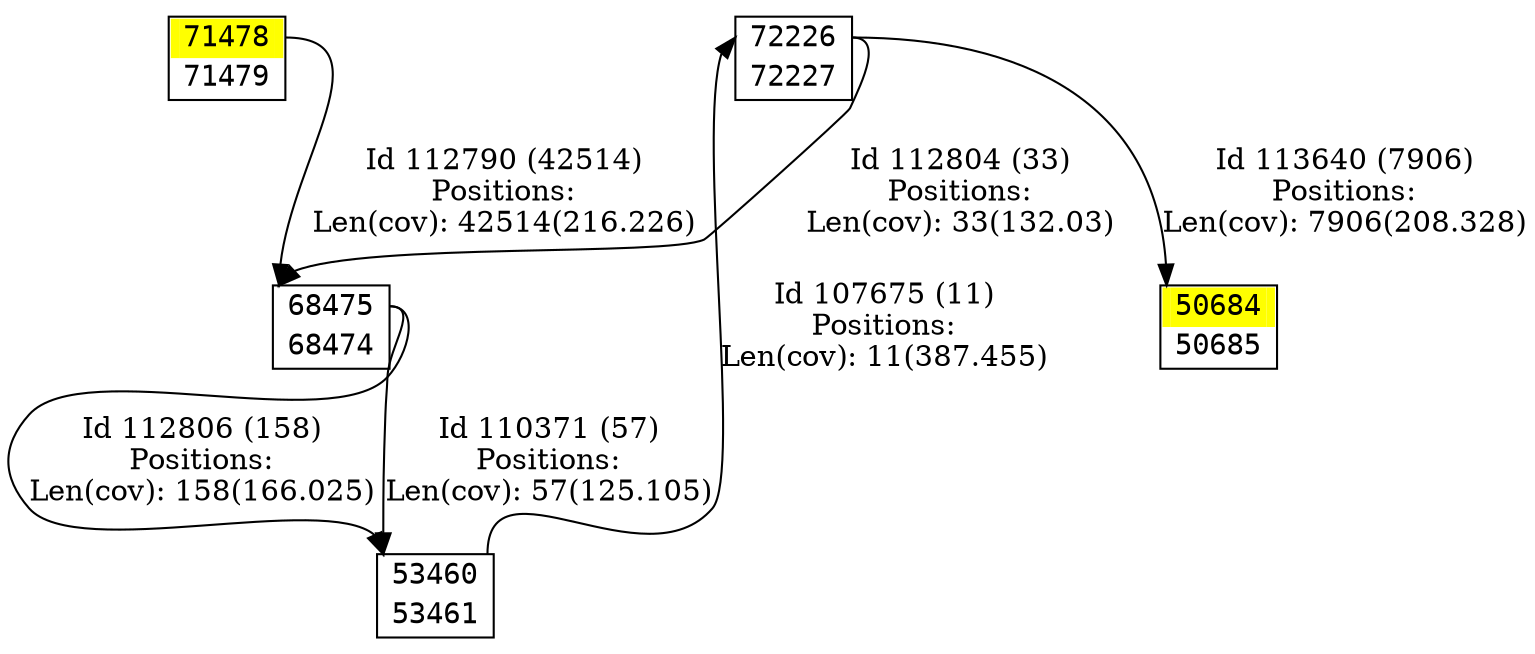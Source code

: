 digraph graph_picture {
node[fontname=<Courier> ,penwidth=<1.8> ,shape=<plaintext> ]
vertex_50684_50685[label=<<TABLE BORDER="1" CELLSPACING="0" >
<TR><TD BORDER="0" PORT = "port_50684_in" color="yellow" bgcolor="yellow" ></TD><TD BORDER="0" color="yellow" bgcolor="yellow" >50684</TD><TD BORDER="0" PORT = "port_50684_out" color="yellow" bgcolor="yellow" ></TD></TR>
<TR><TD BORDER="0" PORT = "port_50685_out" color="white" bgcolor="white" ></TD><TD BORDER="0" color="white" bgcolor="white" >50685</TD><TD BORDER="0" PORT = "port_50685_in" color="white" bgcolor="white" ></TD></TR>
</TABLE>> ,color=<black> ,URL=</vertex/50684.svg> ]
vertex_53460_53461[label=<<TABLE BORDER="1" CELLSPACING="0" >
<TR><TD BORDER="0" PORT = "port_53460_in" color="white" bgcolor="white" ></TD><TD BORDER="0" color="white" bgcolor="white" >53460</TD><TD BORDER="0" PORT = "port_53460_out" color="white" bgcolor="white" ></TD></TR>
<TR><TD BORDER="0" PORT = "port_53461_out" color="white" bgcolor="white" ></TD><TD BORDER="0" color="white" bgcolor="white" >53461</TD><TD BORDER="0" PORT = "port_53461_in" color="white" bgcolor="white" ></TD></TR>
</TABLE>> ,color=<black> ,URL=</vertex/53460.svg> ]
vertex_68474_68475[label=<<TABLE BORDER="1" CELLSPACING="0" >
<TR><TD BORDER="0" PORT = "port_68475_in" color="white" bgcolor="white" ></TD><TD BORDER="0" color="white" bgcolor="white" >68475</TD><TD BORDER="0" PORT = "port_68475_out" color="white" bgcolor="white" ></TD></TR>
<TR><TD BORDER="0" PORT = "port_68474_out" color="white" bgcolor="white" ></TD><TD BORDER="0" color="white" bgcolor="white" >68474</TD><TD BORDER="0" PORT = "port_68474_in" color="white" bgcolor="white" ></TD></TR>
</TABLE>> ,color=<black> ,URL=</vertex/68475.svg> ]
vertex_71478_71479[label=<<TABLE BORDER="1" CELLSPACING="0" >
<TR><TD BORDER="0" PORT = "port_71478_in" color="yellow" bgcolor="yellow" ></TD><TD BORDER="0" color="yellow" bgcolor="yellow" >71478</TD><TD BORDER="0" PORT = "port_71478_out" color="yellow" bgcolor="yellow" ></TD></TR>
<TR><TD BORDER="0" PORT = "port_71479_out" color="white" bgcolor="white" ></TD><TD BORDER="0" color="white" bgcolor="white" >71479</TD><TD BORDER="0" PORT = "port_71479_in" color="white" bgcolor="white" ></TD></TR>
</TABLE>> ,color=<black> ,URL=</vertex/71478.svg> ]
vertex_72226_72227[label=<<TABLE BORDER="1" CELLSPACING="0" >
<TR><TD BORDER="0" PORT = "port_72226_in" color="white" bgcolor="white" ></TD><TD BORDER="0" color="white" bgcolor="white" >72226</TD><TD BORDER="0" PORT = "port_72226_out" color="white" bgcolor="white" ></TD></TR>
<TR><TD BORDER="0" PORT = "port_72227_out" color="white" bgcolor="white" ></TD><TD BORDER="0" color="white" bgcolor="white" >72227</TD><TD BORDER="0" PORT = "port_72227_in" color="white" bgcolor="white" ></TD></TR>
</TABLE>> ,color=<black> ,URL=</vertex/72226.svg> ]
vertex_53460_53461:port_53460_out->vertex_72226_72227:port_72226_in[label="Id 107675 (11)\nPositions:\nLen(cov): 11(387.455)" ,color=<black> ]
vertex_68474_68475:port_68475_out->vertex_53460_53461:port_53460_in[label="Id 110371 (57)\nPositions:\nLen(cov): 57(125.105)" ,color=<black> ]
vertex_71478_71479:port_71478_out->vertex_68474_68475:port_68475_in[label="Id 112790 (42514)\nPositions:\nLen(cov): 42514(216.226)" ,color=<black> ]
vertex_72226_72227:port_72226_out->vertex_68474_68475:port_68475_in[label="Id 112804 (33)\nPositions:\nLen(cov): 33(132.03)" ,color=<black> ]
vertex_68474_68475:port_68475_out->vertex_53460_53461:port_53460_in[label="Id 112806 (158)\nPositions:\nLen(cov): 158(166.025)" ,color=<black> ]
vertex_72226_72227:port_72226_out->vertex_50684_50685:port_50684_in[label="Id 113640 (7906)\nPositions:\nLen(cov): 7906(208.328)" ,color=<black> ]
}
